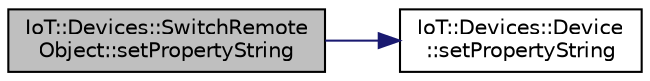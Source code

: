 digraph "IoT::Devices::SwitchRemoteObject::setPropertyString"
{
 // LATEX_PDF_SIZE
  edge [fontname="Helvetica",fontsize="10",labelfontname="Helvetica",labelfontsize="10"];
  node [fontname="Helvetica",fontsize="10",shape=record];
  rankdir="LR";
  Node1 [label="IoT::Devices::SwitchRemote\lObject::setPropertyString",height=0.2,width=0.4,color="black", fillcolor="grey75", style="filled", fontcolor="black",tooltip=" "];
  Node1 -> Node2 [color="midnightblue",fontsize="10",style="solid",fontname="Helvetica"];
  Node2 [label="IoT::Devices::Device\l::setPropertyString",height=0.2,width=0.4,color="black", fillcolor="white", style="filled",URL="$classIoT_1_1Devices_1_1Device.html#a5010c62a7ea4d1ef6fa2914899d9809d",tooltip="Destroys the Device."];
}
